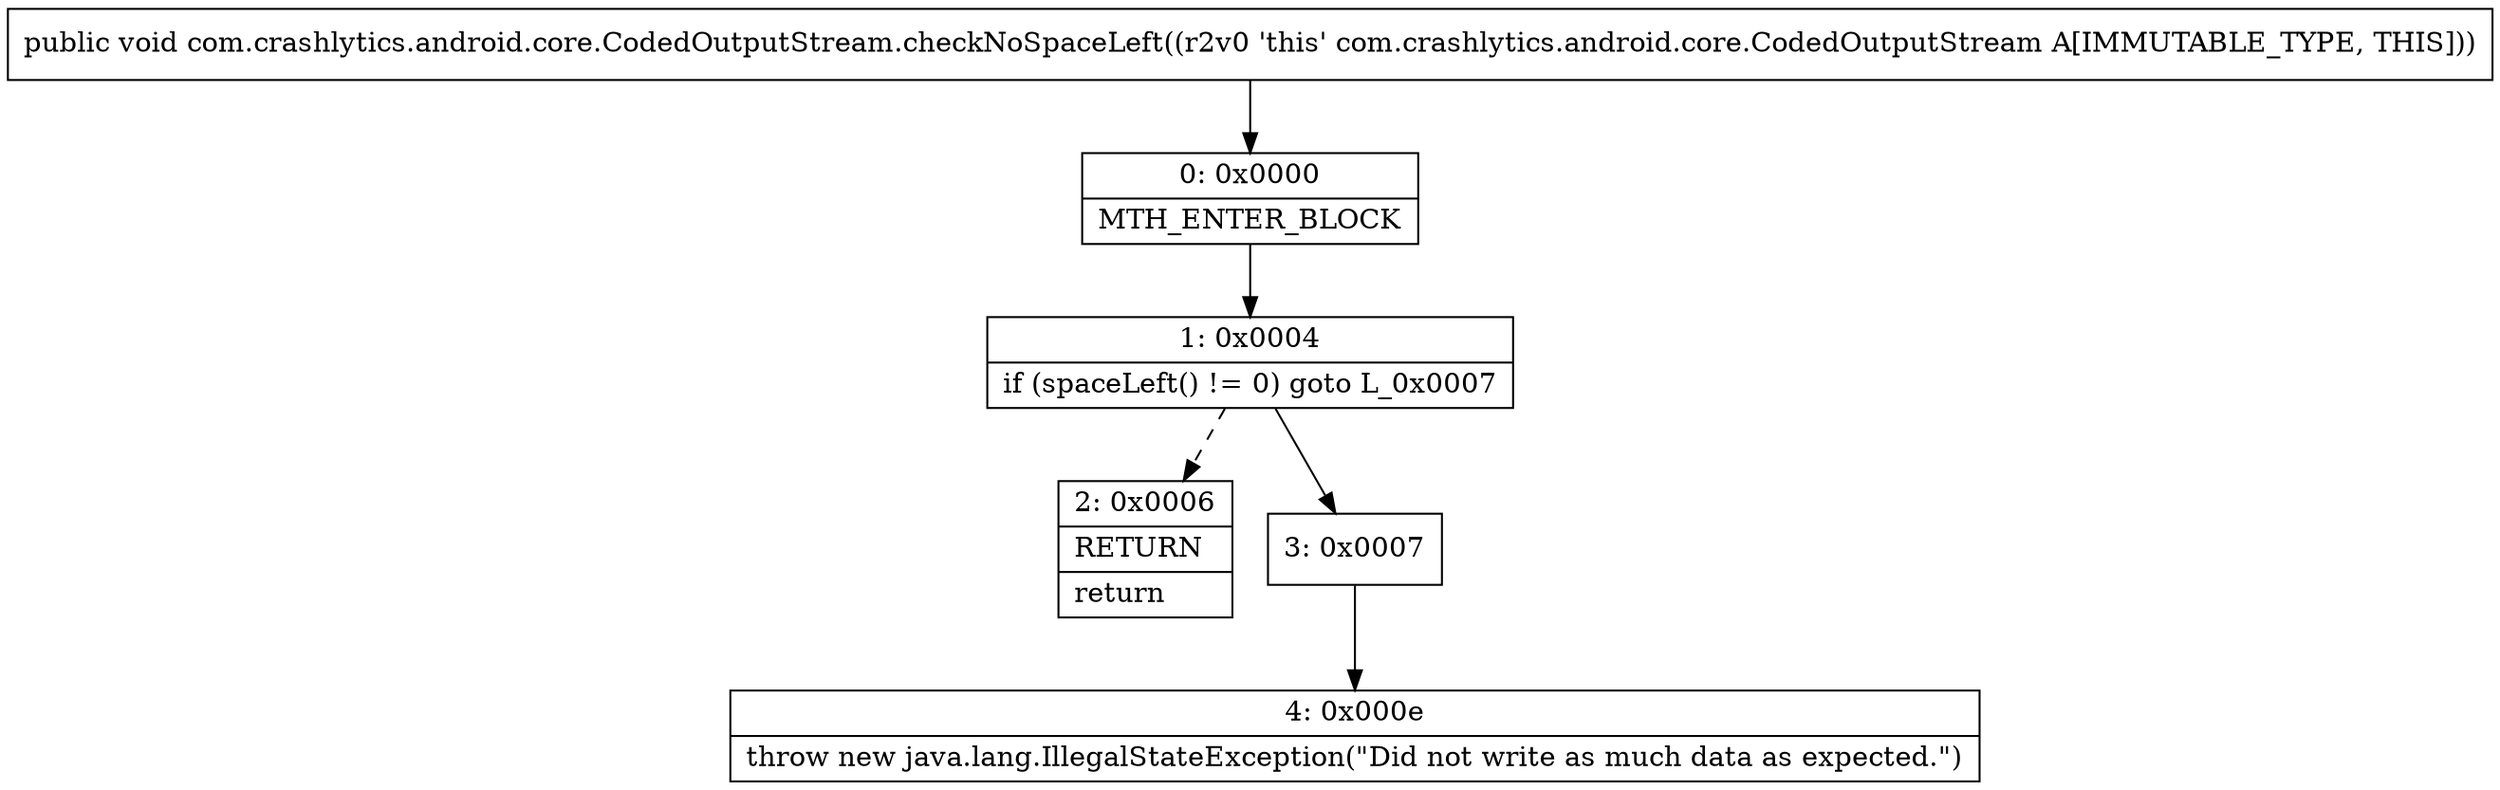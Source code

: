 digraph "CFG forcom.crashlytics.android.core.CodedOutputStream.checkNoSpaceLeft()V" {
Node_0 [shape=record,label="{0\:\ 0x0000|MTH_ENTER_BLOCK\l}"];
Node_1 [shape=record,label="{1\:\ 0x0004|if (spaceLeft() != 0) goto L_0x0007\l}"];
Node_2 [shape=record,label="{2\:\ 0x0006|RETURN\l|return\l}"];
Node_3 [shape=record,label="{3\:\ 0x0007}"];
Node_4 [shape=record,label="{4\:\ 0x000e|throw new java.lang.IllegalStateException(\"Did not write as much data as expected.\")\l}"];
MethodNode[shape=record,label="{public void com.crashlytics.android.core.CodedOutputStream.checkNoSpaceLeft((r2v0 'this' com.crashlytics.android.core.CodedOutputStream A[IMMUTABLE_TYPE, THIS])) }"];
MethodNode -> Node_0;
Node_0 -> Node_1;
Node_1 -> Node_2[style=dashed];
Node_1 -> Node_3;
Node_3 -> Node_4;
}

